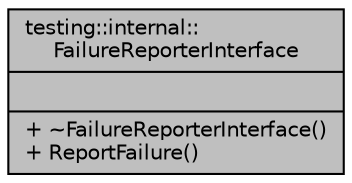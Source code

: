 digraph "testing::internal::FailureReporterInterface"
{
 // INTERACTIVE_SVG=YES
 // LATEX_PDF_SIZE
  edge [fontname="Helvetica",fontsize="10",labelfontname="Helvetica",labelfontsize="10"];
  node [fontname="Helvetica",fontsize="10",shape=record];
  Node1 [label="{testing::internal::\lFailureReporterInterface\n||+ ~FailureReporterInterface()\l+ ReportFailure()\l}",height=0.2,width=0.4,color="black", fillcolor="grey75", style="filled", fontcolor="black",tooltip=" "];
}
